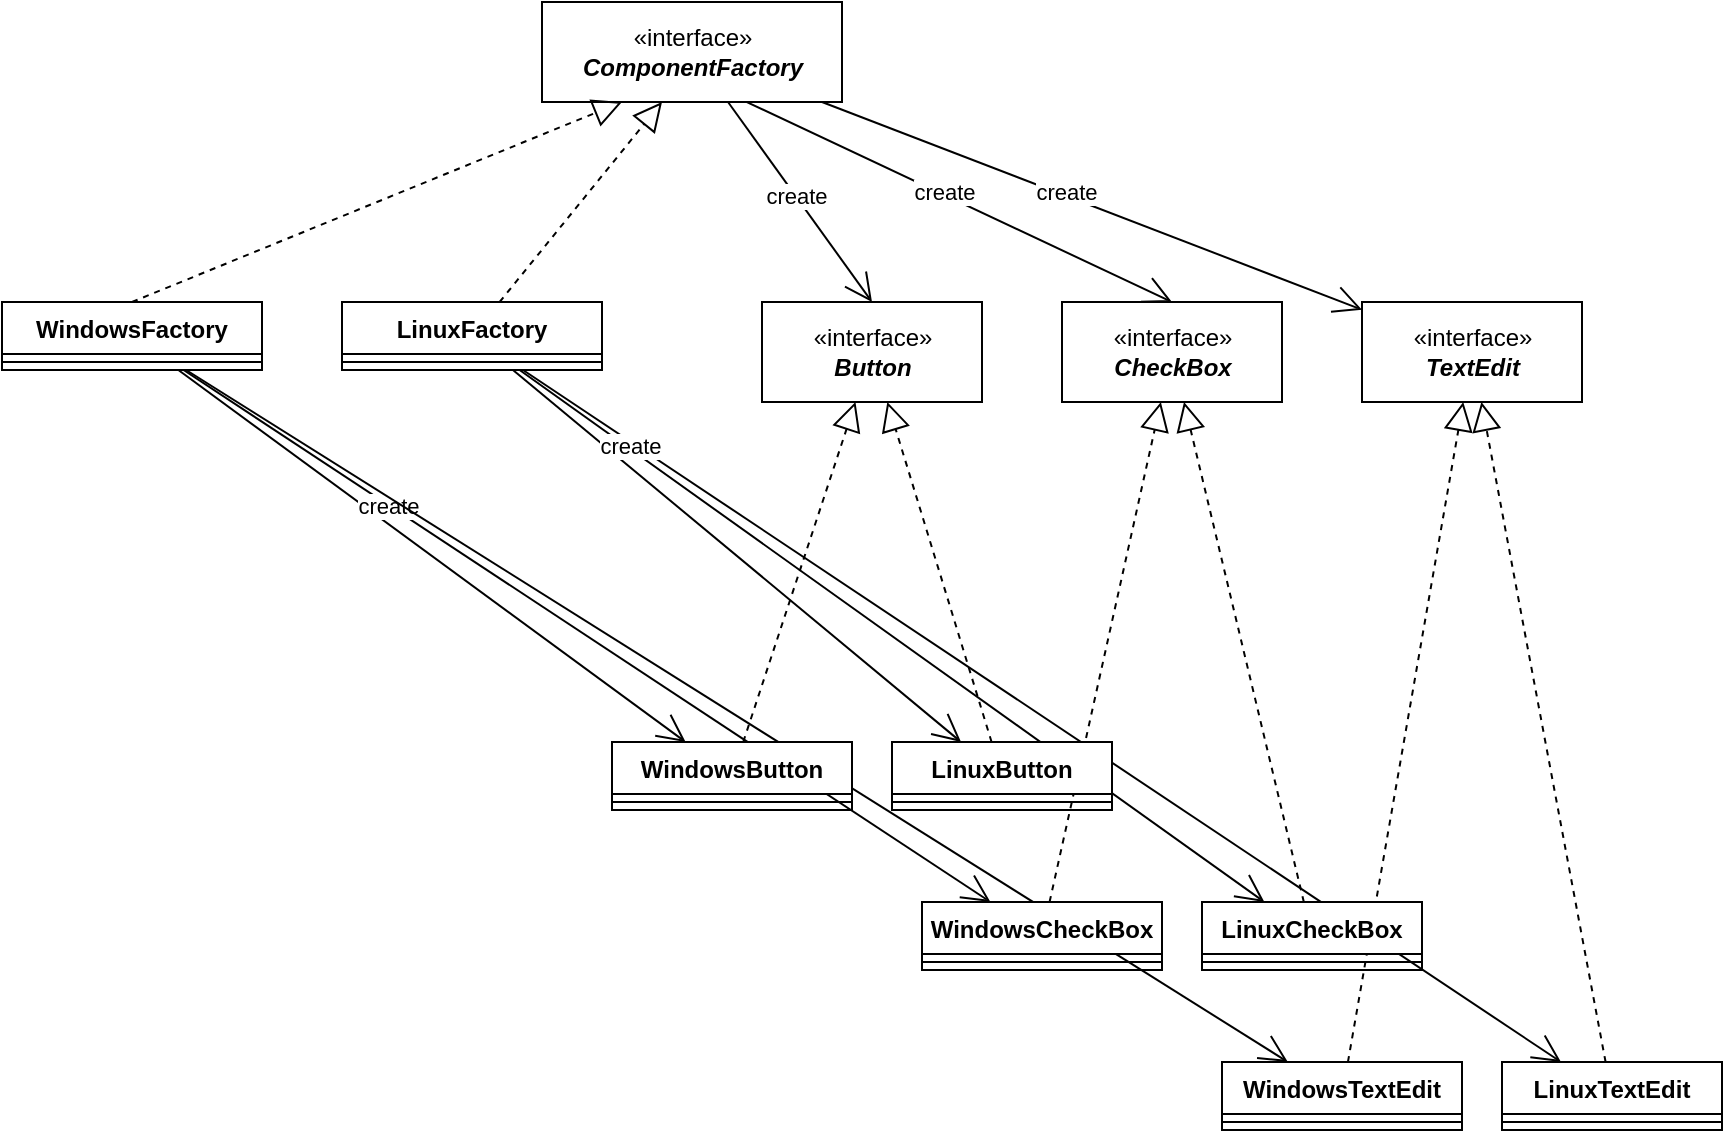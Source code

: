 <mxfile version="20.2.3" type="device" pages="2"><diagram id="Ze4D9jzwPGDaO4VgjZOY" name="Default"><mxGraphModel dx="1164" dy="1049" grid="1" gridSize="10" guides="1" tooltips="1" connect="1" arrows="1" fold="1" page="1" pageScale="1" pageWidth="850" pageHeight="1100" math="0" shadow="0"><root><mxCell id="0"/><mxCell id="1" parent="0"/><mxCell id="Q4wlkXs4DMY4pBJdFYu5-1" value="«interface»&lt;br&gt;&lt;b&gt;&lt;i&gt;ComponentFactory&lt;/i&gt;&lt;/b&gt;" style="html=1;" vertex="1" parent="1"><mxGeometry x="390" y="320" width="150" height="50" as="geometry"/></mxCell><mxCell id="Q4wlkXs4DMY4pBJdFYu5-2" value="WindowsFactory" style="swimlane;fontStyle=1;align=center;verticalAlign=top;childLayout=stackLayout;horizontal=1;startSize=26;horizontalStack=0;resizeParent=1;resizeParentMax=0;resizeLast=0;collapsible=1;marginBottom=0;" vertex="1" parent="1"><mxGeometry x="120" y="470" width="130" height="34" as="geometry"/></mxCell><mxCell id="Q4wlkXs4DMY4pBJdFYu5-4" value="" style="line;strokeWidth=1;fillColor=none;align=left;verticalAlign=middle;spacingTop=-1;spacingLeft=3;spacingRight=3;rotatable=0;labelPosition=right;points=[];portConstraint=eastwest;" vertex="1" parent="Q4wlkXs4DMY4pBJdFYu5-2"><mxGeometry y="26" width="130" height="8" as="geometry"/></mxCell><mxCell id="1Cg1n_KTOkG-XmWwrO_l-3" value="LinuxFactory" style="swimlane;fontStyle=1;align=center;verticalAlign=top;childLayout=stackLayout;horizontal=1;startSize=26;horizontalStack=0;resizeParent=1;resizeParentMax=0;resizeLast=0;collapsible=1;marginBottom=0;" vertex="1" parent="1"><mxGeometry x="290" y="470" width="130" height="34" as="geometry"/></mxCell><mxCell id="1Cg1n_KTOkG-XmWwrO_l-4" value="" style="line;strokeWidth=1;fillColor=none;align=left;verticalAlign=middle;spacingTop=-1;spacingLeft=3;spacingRight=3;rotatable=0;labelPosition=right;points=[];portConstraint=eastwest;" vertex="1" parent="1Cg1n_KTOkG-XmWwrO_l-3"><mxGeometry y="26" width="130" height="8" as="geometry"/></mxCell><mxCell id="1Cg1n_KTOkG-XmWwrO_l-5" value="«interface»&lt;br&gt;&lt;b&gt;&lt;i&gt;Button&lt;/i&gt;&lt;/b&gt;" style="html=1;" vertex="1" parent="1"><mxGeometry x="500" y="470" width="110" height="50" as="geometry"/></mxCell><mxCell id="1Cg1n_KTOkG-XmWwrO_l-6" value="«interface»&lt;br&gt;&lt;b&gt;&lt;i&gt;CheckBox&lt;br&gt;&lt;/i&gt;&lt;/b&gt;" style="html=1;" vertex="1" parent="1"><mxGeometry x="650" y="470" width="110" height="50" as="geometry"/></mxCell><mxCell id="1Cg1n_KTOkG-XmWwrO_l-7" value="«interface»&lt;br&gt;&lt;b&gt;&lt;i&gt;TextEdit&lt;br&gt;&lt;/i&gt;&lt;/b&gt;" style="html=1;" vertex="1" parent="1"><mxGeometry x="800" y="470" width="110" height="50" as="geometry"/></mxCell><mxCell id="1Cg1n_KTOkG-XmWwrO_l-24" value="" style="endArrow=block;dashed=1;endFill=0;endSize=12;html=1;rounded=0;exitX=0.5;exitY=0;exitDx=0;exitDy=0;" edge="1" parent="1" source="Q4wlkXs4DMY4pBJdFYu5-2"><mxGeometry width="160" relative="1" as="geometry"><mxPoint x="190" y="430" as="sourcePoint"/><mxPoint x="430" y="370" as="targetPoint"/></mxGeometry></mxCell><mxCell id="1Cg1n_KTOkG-XmWwrO_l-25" value="" style="endArrow=block;dashed=1;endFill=0;endSize=12;html=1;rounded=0;" edge="1" parent="1" source="1Cg1n_KTOkG-XmWwrO_l-3"><mxGeometry width="160" relative="1" as="geometry"><mxPoint x="195" y="480.0" as="sourcePoint"/><mxPoint x="450" y="370" as="targetPoint"/></mxGeometry></mxCell><mxCell id="1Cg1n_KTOkG-XmWwrO_l-26" value="" style="endArrow=open;endFill=1;endSize=12;html=1;rounded=0;entryX=0.5;entryY=0;entryDx=0;entryDy=0;" edge="1" parent="1" source="Q4wlkXs4DMY4pBJdFYu5-1" target="1Cg1n_KTOkG-XmWwrO_l-5"><mxGeometry width="160" relative="1" as="geometry"><mxPoint x="490" y="530" as="sourcePoint"/><mxPoint x="650" y="530" as="targetPoint"/></mxGeometry></mxCell><mxCell id="1Cg1n_KTOkG-XmWwrO_l-30" value="create" style="edgeLabel;html=1;align=center;verticalAlign=middle;resizable=0;points=[];" vertex="1" connectable="0" parent="1Cg1n_KTOkG-XmWwrO_l-26"><mxGeometry x="-0.06" relative="1" as="geometry"><mxPoint as="offset"/></mxGeometry></mxCell><mxCell id="1Cg1n_KTOkG-XmWwrO_l-27" value="" style="endArrow=open;endFill=1;endSize=12;html=1;rounded=0;entryX=0.5;entryY=0;entryDx=0;entryDy=0;exitX=0.683;exitY=1.001;exitDx=0;exitDy=0;exitPerimeter=0;" edge="1" parent="1" source="Q4wlkXs4DMY4pBJdFYu5-1" target="1Cg1n_KTOkG-XmWwrO_l-6"><mxGeometry width="160" relative="1" as="geometry"><mxPoint x="493" y="380" as="sourcePoint"/><mxPoint x="565" y="480" as="targetPoint"/></mxGeometry></mxCell><mxCell id="1Cg1n_KTOkG-XmWwrO_l-31" value="create" style="edgeLabel;html=1;align=center;verticalAlign=middle;resizable=0;points=[];" vertex="1" connectable="0" parent="1Cg1n_KTOkG-XmWwrO_l-27"><mxGeometry x="-0.082" y="1" relative="1" as="geometry"><mxPoint as="offset"/></mxGeometry></mxCell><mxCell id="1Cg1n_KTOkG-XmWwrO_l-28" value="" style="endArrow=open;endFill=1;endSize=12;html=1;rounded=0;" edge="1" parent="1" source="Q4wlkXs4DMY4pBJdFYu5-1" target="1Cg1n_KTOkG-XmWwrO_l-7"><mxGeometry width="160" relative="1" as="geometry"><mxPoint x="502.45" y="380.05" as="sourcePoint"/><mxPoint x="715" y="480" as="targetPoint"/></mxGeometry></mxCell><mxCell id="1Cg1n_KTOkG-XmWwrO_l-32" value="create" style="edgeLabel;html=1;align=center;verticalAlign=middle;resizable=0;points=[];" vertex="1" connectable="0" parent="1Cg1n_KTOkG-XmWwrO_l-28"><mxGeometry x="-0.102" y="2" relative="1" as="geometry"><mxPoint as="offset"/></mxGeometry></mxCell><mxCell id="1Cg1n_KTOkG-XmWwrO_l-34" value="" style="endArrow=block;dashed=1;endFill=0;endSize=12;html=1;rounded=0;" edge="1" parent="1" source="1Cg1n_KTOkG-XmWwrO_l-8" target="1Cg1n_KTOkG-XmWwrO_l-5"><mxGeometry width="160" relative="1" as="geometry"><mxPoint x="410" y="630" as="sourcePoint"/><mxPoint x="570" y="630" as="targetPoint"/></mxGeometry></mxCell><mxCell id="1Cg1n_KTOkG-XmWwrO_l-35" value="" style="endArrow=block;dashed=1;endFill=0;endSize=12;html=1;rounded=0;" edge="1" parent="1" source="1Cg1n_KTOkG-XmWwrO_l-12" target="1Cg1n_KTOkG-XmWwrO_l-5"><mxGeometry width="160" relative="1" as="geometry"><mxPoint x="410" y="630" as="sourcePoint"/><mxPoint x="570" y="630" as="targetPoint"/></mxGeometry></mxCell><mxCell id="1Cg1n_KTOkG-XmWwrO_l-36" value="" style="endArrow=block;dashed=1;endFill=0;endSize=12;html=1;rounded=0;" edge="1" parent="1" source="1Cg1n_KTOkG-XmWwrO_l-14" target="1Cg1n_KTOkG-XmWwrO_l-6"><mxGeometry width="160" relative="1" as="geometry"><mxPoint x="624.788" y="700" as="sourcePoint"/><mxPoint x="572.665" y="530" as="targetPoint"/></mxGeometry></mxCell><mxCell id="1Cg1n_KTOkG-XmWwrO_l-37" value="" style="endArrow=block;dashed=1;endFill=0;endSize=12;html=1;rounded=0;" edge="1" parent="1" source="1Cg1n_KTOkG-XmWwrO_l-16" target="1Cg1n_KTOkG-XmWwrO_l-6"><mxGeometry width="160" relative="1" as="geometry"><mxPoint x="653.784" y="780" as="sourcePoint"/><mxPoint x="709.435" y="530" as="targetPoint"/></mxGeometry></mxCell><mxCell id="1Cg1n_KTOkG-XmWwrO_l-38" value="" style="endArrow=block;dashed=1;endFill=0;endSize=12;html=1;rounded=0;" edge="1" parent="1" source="1Cg1n_KTOkG-XmWwrO_l-20" target="1Cg1n_KTOkG-XmWwrO_l-7"><mxGeometry width="160" relative="1" as="geometry"><mxPoint x="780.925" y="780" as="sourcePoint"/><mxPoint x="720.993" y="530" as="targetPoint"/></mxGeometry></mxCell><mxCell id="1Cg1n_KTOkG-XmWwrO_l-39" value="" style="endArrow=block;dashed=1;endFill=0;endSize=12;html=1;rounded=0;" edge="1" parent="1" source="1Cg1n_KTOkG-XmWwrO_l-18" target="1Cg1n_KTOkG-XmWwrO_l-7"><mxGeometry width="160" relative="1" as="geometry"><mxPoint x="931.801" y="860" as="sourcePoint"/><mxPoint x="869.704" y="530" as="targetPoint"/></mxGeometry></mxCell><mxCell id="1Cg1n_KTOkG-XmWwrO_l-40" value="" style="endArrow=open;endFill=1;endSize=12;html=1;rounded=0;" edge="1" parent="1" source="Q4wlkXs4DMY4pBJdFYu5-2" target="1Cg1n_KTOkG-XmWwrO_l-8"><mxGeometry width="160" relative="1" as="geometry"><mxPoint x="350" y="700" as="sourcePoint"/><mxPoint x="510" y="700" as="targetPoint"/></mxGeometry></mxCell><mxCell id="1Cg1n_KTOkG-XmWwrO_l-41" value="" style="endArrow=open;endFill=1;endSize=12;html=1;rounded=0;" edge="1" parent="1" source="Q4wlkXs4DMY4pBJdFYu5-2" target="1Cg1n_KTOkG-XmWwrO_l-14"><mxGeometry width="160" relative="1" as="geometry"><mxPoint x="218.182" y="514" as="sourcePoint"/><mxPoint x="471.818" y="700" as="targetPoint"/></mxGeometry></mxCell><mxCell id="1Cg1n_KTOkG-XmWwrO_l-43" value="create" style="edgeLabel;html=1;align=center;verticalAlign=middle;resizable=0;points=[];" vertex="1" connectable="0" parent="1Cg1n_KTOkG-XmWwrO_l-41"><mxGeometry x="-0.494" relative="1" as="geometry"><mxPoint as="offset"/></mxGeometry></mxCell><mxCell id="1Cg1n_KTOkG-XmWwrO_l-42" value="" style="endArrow=open;endFill=1;endSize=12;html=1;rounded=0;" edge="1" parent="1" source="Q4wlkXs4DMY4pBJdFYu5-2" target="1Cg1n_KTOkG-XmWwrO_l-18"><mxGeometry width="160" relative="1" as="geometry"><mxPoint x="220.783" y="514" as="sourcePoint"/><mxPoint x="624.217" y="780" as="targetPoint"/></mxGeometry></mxCell><mxCell id="1Cg1n_KTOkG-XmWwrO_l-8" value="WindowsButton" style="swimlane;fontStyle=1;align=center;verticalAlign=top;childLayout=stackLayout;horizontal=1;startSize=26;horizontalStack=0;resizeParent=1;resizeParentMax=0;resizeLast=0;collapsible=1;marginBottom=0;" vertex="1" parent="1"><mxGeometry x="425" y="690" width="120" height="34" as="geometry"/></mxCell><mxCell id="1Cg1n_KTOkG-XmWwrO_l-10" value="" style="line;strokeWidth=1;fillColor=none;align=left;verticalAlign=middle;spacingTop=-1;spacingLeft=3;spacingRight=3;rotatable=0;labelPosition=right;points=[];portConstraint=eastwest;" vertex="1" parent="1Cg1n_KTOkG-XmWwrO_l-8"><mxGeometry y="26" width="120" height="8" as="geometry"/></mxCell><mxCell id="1Cg1n_KTOkG-XmWwrO_l-14" value="WindowsCheckBox" style="swimlane;fontStyle=1;align=center;verticalAlign=top;childLayout=stackLayout;horizontal=1;startSize=26;horizontalStack=0;resizeParent=1;resizeParentMax=0;resizeLast=0;collapsible=1;marginBottom=0;" vertex="1" parent="1"><mxGeometry x="580" y="770" width="120" height="34" as="geometry"/></mxCell><mxCell id="1Cg1n_KTOkG-XmWwrO_l-15" value="" style="line;strokeWidth=1;fillColor=none;align=left;verticalAlign=middle;spacingTop=-1;spacingLeft=3;spacingRight=3;rotatable=0;labelPosition=right;points=[];portConstraint=eastwest;" vertex="1" parent="1Cg1n_KTOkG-XmWwrO_l-14"><mxGeometry y="26" width="120" height="8" as="geometry"/></mxCell><mxCell id="1Cg1n_KTOkG-XmWwrO_l-18" value="WindowsTextEdit" style="swimlane;fontStyle=1;align=center;verticalAlign=top;childLayout=stackLayout;horizontal=1;startSize=26;horizontalStack=0;resizeParent=1;resizeParentMax=0;resizeLast=0;collapsible=1;marginBottom=0;" vertex="1" parent="1"><mxGeometry x="730" y="850" width="120" height="34" as="geometry"/></mxCell><mxCell id="1Cg1n_KTOkG-XmWwrO_l-19" value="" style="line;strokeWidth=1;fillColor=none;align=left;verticalAlign=middle;spacingTop=-1;spacingLeft=3;spacingRight=3;rotatable=0;labelPosition=right;points=[];portConstraint=eastwest;" vertex="1" parent="1Cg1n_KTOkG-XmWwrO_l-18"><mxGeometry y="26" width="120" height="8" as="geometry"/></mxCell><mxCell id="1Cg1n_KTOkG-XmWwrO_l-44" value="" style="endArrow=open;endFill=1;endSize=12;html=1;rounded=0;" edge="1" parent="1" source="1Cg1n_KTOkG-XmWwrO_l-3" target="1Cg1n_KTOkG-XmWwrO_l-12"><mxGeometry width="160" relative="1" as="geometry"><mxPoint x="218.182" y="514" as="sourcePoint"/><mxPoint x="471.818" y="700" as="targetPoint"/></mxGeometry></mxCell><mxCell id="1Cg1n_KTOkG-XmWwrO_l-45" value="" style="endArrow=open;endFill=1;endSize=12;html=1;rounded=0;" edge="1" parent="1" source="1Cg1n_KTOkG-XmWwrO_l-3" target="1Cg1n_KTOkG-XmWwrO_l-16"><mxGeometry width="160" relative="1" as="geometry"><mxPoint x="385.477" y="514" as="sourcePoint"/><mxPoint x="609.523" y="700" as="targetPoint"/></mxGeometry></mxCell><mxCell id="1Cg1n_KTOkG-XmWwrO_l-46" value="" style="endArrow=open;endFill=1;endSize=12;html=1;rounded=0;" edge="1" parent="1" source="1Cg1n_KTOkG-XmWwrO_l-3" target="1Cg1n_KTOkG-XmWwrO_l-20"><mxGeometry width="160" relative="1" as="geometry"><mxPoint x="388.8" y="514" as="sourcePoint"/><mxPoint x="761.2" y="780" as="targetPoint"/></mxGeometry></mxCell><mxCell id="1Cg1n_KTOkG-XmWwrO_l-47" value="create" style="edgeLabel;html=1;align=center;verticalAlign=middle;resizable=0;points=[];" vertex="1" connectable="0" parent="1Cg1n_KTOkG-XmWwrO_l-46"><mxGeometry x="-0.791" y="-2" relative="1" as="geometry"><mxPoint as="offset"/></mxGeometry></mxCell><mxCell id="1Cg1n_KTOkG-XmWwrO_l-20" value="LinuxTextEdit" style="swimlane;fontStyle=1;align=center;verticalAlign=top;childLayout=stackLayout;horizontal=1;startSize=26;horizontalStack=0;resizeParent=1;resizeParentMax=0;resizeLast=0;collapsible=1;marginBottom=0;" vertex="1" parent="1"><mxGeometry x="870" y="850" width="110" height="34" as="geometry"/></mxCell><mxCell id="1Cg1n_KTOkG-XmWwrO_l-21" value="" style="line;strokeWidth=1;fillColor=none;align=left;verticalAlign=middle;spacingTop=-1;spacingLeft=3;spacingRight=3;rotatable=0;labelPosition=right;points=[];portConstraint=eastwest;" vertex="1" parent="1Cg1n_KTOkG-XmWwrO_l-20"><mxGeometry y="26" width="110" height="8" as="geometry"/></mxCell><mxCell id="1Cg1n_KTOkG-XmWwrO_l-12" value="LinuxButton" style="swimlane;fontStyle=1;align=center;verticalAlign=top;childLayout=stackLayout;horizontal=1;startSize=26;horizontalStack=0;resizeParent=1;resizeParentMax=0;resizeLast=0;collapsible=1;marginBottom=0;" vertex="1" parent="1"><mxGeometry x="565" y="690" width="110" height="34" as="geometry"/></mxCell><mxCell id="1Cg1n_KTOkG-XmWwrO_l-13" value="" style="line;strokeWidth=1;fillColor=none;align=left;verticalAlign=middle;spacingTop=-1;spacingLeft=3;spacingRight=3;rotatable=0;labelPosition=right;points=[];portConstraint=eastwest;" vertex="1" parent="1Cg1n_KTOkG-XmWwrO_l-12"><mxGeometry y="26" width="110" height="8" as="geometry"/></mxCell><mxCell id="1Cg1n_KTOkG-XmWwrO_l-16" value="LinuxCheckBox" style="swimlane;fontStyle=1;align=center;verticalAlign=top;childLayout=stackLayout;horizontal=1;startSize=26;horizontalStack=0;resizeParent=1;resizeParentMax=0;resizeLast=0;collapsible=1;marginBottom=0;" vertex="1" parent="1"><mxGeometry x="720" y="770" width="110" height="34" as="geometry"/></mxCell><mxCell id="1Cg1n_KTOkG-XmWwrO_l-17" value="" style="line;strokeWidth=1;fillColor=none;align=left;verticalAlign=middle;spacingTop=-1;spacingLeft=3;spacingRight=3;rotatable=0;labelPosition=right;points=[];portConstraint=eastwest;" vertex="1" parent="1Cg1n_KTOkG-XmWwrO_l-16"><mxGeometry y="26" width="110" height="8" as="geometry"/></mxCell></root></mxGraphModel></diagram><diagram id="qKxTATlcAKVzsHdYZ22M" name="MacOS Added"><mxGraphModel dx="1956" dy="997" grid="1" gridSize="10" guides="1" tooltips="1" connect="1" arrows="1" fold="1" page="1" pageScale="1" pageWidth="850" pageHeight="1100" math="0" shadow="0"><root><mxCell id="0"/><mxCell id="1" parent="0"/><mxCell id="3GoEfft_SJ9gMDr4fIqW-1" value="«interface»&lt;br&gt;&lt;b&gt;&lt;i&gt;ComponentFactory&lt;/i&gt;&lt;/b&gt;" style="html=1;" vertex="1" parent="1"><mxGeometry x="390" y="320" width="150" height="50" as="geometry"/></mxCell><mxCell id="3GoEfft_SJ9gMDr4fIqW-2" value="WindowsFactory" style="swimlane;fontStyle=1;align=center;verticalAlign=top;childLayout=stackLayout;horizontal=1;startSize=26;horizontalStack=0;resizeParent=1;resizeParentMax=0;resizeLast=0;collapsible=1;marginBottom=0;" vertex="1" parent="1"><mxGeometry x="120" y="470" width="130" height="34" as="geometry"/></mxCell><mxCell id="3GoEfft_SJ9gMDr4fIqW-3" value="" style="line;strokeWidth=1;fillColor=none;align=left;verticalAlign=middle;spacingTop=-1;spacingLeft=3;spacingRight=3;rotatable=0;labelPosition=right;points=[];portConstraint=eastwest;" vertex="1" parent="3GoEfft_SJ9gMDr4fIqW-2"><mxGeometry y="26" width="130" height="8" as="geometry"/></mxCell><mxCell id="3GoEfft_SJ9gMDr4fIqW-4" value="LinuxFactory" style="swimlane;fontStyle=1;align=center;verticalAlign=top;childLayout=stackLayout;horizontal=1;startSize=26;horizontalStack=0;resizeParent=1;resizeParentMax=0;resizeLast=0;collapsible=1;marginBottom=0;" vertex="1" parent="1"><mxGeometry x="290" y="470" width="130" height="34" as="geometry"/></mxCell><mxCell id="3GoEfft_SJ9gMDr4fIqW-5" value="" style="line;strokeWidth=1;fillColor=none;align=left;verticalAlign=middle;spacingTop=-1;spacingLeft=3;spacingRight=3;rotatable=0;labelPosition=right;points=[];portConstraint=eastwest;" vertex="1" parent="3GoEfft_SJ9gMDr4fIqW-4"><mxGeometry y="26" width="130" height="8" as="geometry"/></mxCell><mxCell id="3GoEfft_SJ9gMDr4fIqW-6" value="«interface»&lt;br&gt;&lt;b&gt;&lt;i&gt;Button&lt;/i&gt;&lt;/b&gt;" style="html=1;" vertex="1" parent="1"><mxGeometry x="500" y="470" width="110" height="50" as="geometry"/></mxCell><mxCell id="3GoEfft_SJ9gMDr4fIqW-7" value="«interface»&lt;br&gt;&lt;b&gt;&lt;i&gt;CheckBox&lt;br&gt;&lt;/i&gt;&lt;/b&gt;" style="html=1;" vertex="1" parent="1"><mxGeometry x="650" y="470" width="110" height="50" as="geometry"/></mxCell><mxCell id="3GoEfft_SJ9gMDr4fIqW-8" value="«interface»&lt;br&gt;&lt;b&gt;&lt;i&gt;TextEdit&lt;br&gt;&lt;/i&gt;&lt;/b&gt;" style="html=1;" vertex="1" parent="1"><mxGeometry x="800" y="470" width="110" height="50" as="geometry"/></mxCell><mxCell id="3GoEfft_SJ9gMDr4fIqW-9" value="" style="endArrow=block;dashed=1;endFill=0;endSize=12;html=1;rounded=0;exitX=0.5;exitY=0;exitDx=0;exitDy=0;" edge="1" parent="1" source="3GoEfft_SJ9gMDr4fIqW-2"><mxGeometry width="160" relative="1" as="geometry"><mxPoint x="190" y="430" as="sourcePoint"/><mxPoint x="430" y="370" as="targetPoint"/></mxGeometry></mxCell><mxCell id="3GoEfft_SJ9gMDr4fIqW-10" value="" style="endArrow=block;dashed=1;endFill=0;endSize=12;html=1;rounded=0;" edge="1" parent="1" source="3GoEfft_SJ9gMDr4fIqW-4"><mxGeometry width="160" relative="1" as="geometry"><mxPoint x="195" y="480.0" as="sourcePoint"/><mxPoint x="450" y="370" as="targetPoint"/></mxGeometry></mxCell><mxCell id="3GoEfft_SJ9gMDr4fIqW-11" value="" style="endArrow=open;endFill=1;endSize=12;html=1;rounded=0;entryX=0.5;entryY=0;entryDx=0;entryDy=0;" edge="1" parent="1" source="3GoEfft_SJ9gMDr4fIqW-1" target="3GoEfft_SJ9gMDr4fIqW-6"><mxGeometry width="160" relative="1" as="geometry"><mxPoint x="490" y="530" as="sourcePoint"/><mxPoint x="650" y="530" as="targetPoint"/></mxGeometry></mxCell><mxCell id="3GoEfft_SJ9gMDr4fIqW-12" value="create" style="edgeLabel;html=1;align=center;verticalAlign=middle;resizable=0;points=[];" vertex="1" connectable="0" parent="3GoEfft_SJ9gMDr4fIqW-11"><mxGeometry x="-0.06" relative="1" as="geometry"><mxPoint as="offset"/></mxGeometry></mxCell><mxCell id="3GoEfft_SJ9gMDr4fIqW-13" value="" style="endArrow=open;endFill=1;endSize=12;html=1;rounded=0;entryX=0.5;entryY=0;entryDx=0;entryDy=0;exitX=0.683;exitY=1.001;exitDx=0;exitDy=0;exitPerimeter=0;" edge="1" parent="1" source="3GoEfft_SJ9gMDr4fIqW-1" target="3GoEfft_SJ9gMDr4fIqW-7"><mxGeometry width="160" relative="1" as="geometry"><mxPoint x="493" y="380" as="sourcePoint"/><mxPoint x="565" y="480" as="targetPoint"/></mxGeometry></mxCell><mxCell id="3GoEfft_SJ9gMDr4fIqW-14" value="create" style="edgeLabel;html=1;align=center;verticalAlign=middle;resizable=0;points=[];" vertex="1" connectable="0" parent="3GoEfft_SJ9gMDr4fIqW-13"><mxGeometry x="-0.082" y="1" relative="1" as="geometry"><mxPoint as="offset"/></mxGeometry></mxCell><mxCell id="3GoEfft_SJ9gMDr4fIqW-15" value="" style="endArrow=open;endFill=1;endSize=12;html=1;rounded=0;" edge="1" parent="1" source="3GoEfft_SJ9gMDr4fIqW-1" target="3GoEfft_SJ9gMDr4fIqW-8"><mxGeometry width="160" relative="1" as="geometry"><mxPoint x="502.45" y="380.05" as="sourcePoint"/><mxPoint x="715" y="480" as="targetPoint"/></mxGeometry></mxCell><mxCell id="3GoEfft_SJ9gMDr4fIqW-16" value="create" style="edgeLabel;html=1;align=center;verticalAlign=middle;resizable=0;points=[];" vertex="1" connectable="0" parent="3GoEfft_SJ9gMDr4fIqW-15"><mxGeometry x="-0.102" y="2" relative="1" as="geometry"><mxPoint as="offset"/></mxGeometry></mxCell><mxCell id="3GoEfft_SJ9gMDr4fIqW-17" value="" style="endArrow=block;dashed=1;endFill=0;endSize=12;html=1;rounded=0;" edge="1" parent="1" source="3GoEfft_SJ9gMDr4fIqW-27" target="3GoEfft_SJ9gMDr4fIqW-6"><mxGeometry width="160" relative="1" as="geometry"><mxPoint x="410" y="630" as="sourcePoint"/><mxPoint x="570" y="630" as="targetPoint"/></mxGeometry></mxCell><mxCell id="3GoEfft_SJ9gMDr4fIqW-18" value="" style="endArrow=block;dashed=1;endFill=0;endSize=12;html=1;rounded=0;" edge="1" parent="1" source="3GoEfft_SJ9gMDr4fIqW-39" target="3GoEfft_SJ9gMDr4fIqW-6"><mxGeometry width="160" relative="1" as="geometry"><mxPoint x="410" y="630" as="sourcePoint"/><mxPoint x="570" y="630" as="targetPoint"/></mxGeometry></mxCell><mxCell id="3GoEfft_SJ9gMDr4fIqW-19" value="" style="endArrow=block;dashed=1;endFill=0;endSize=12;html=1;rounded=0;" edge="1" parent="1" source="3GoEfft_SJ9gMDr4fIqW-29" target="3GoEfft_SJ9gMDr4fIqW-7"><mxGeometry width="160" relative="1" as="geometry"><mxPoint x="624.788" y="700" as="sourcePoint"/><mxPoint x="572.665" y="530" as="targetPoint"/></mxGeometry></mxCell><mxCell id="3GoEfft_SJ9gMDr4fIqW-20" value="" style="endArrow=block;dashed=1;endFill=0;endSize=12;html=1;rounded=0;" edge="1" parent="1" source="3GoEfft_SJ9gMDr4fIqW-41" target="3GoEfft_SJ9gMDr4fIqW-7"><mxGeometry width="160" relative="1" as="geometry"><mxPoint x="653.784" y="780" as="sourcePoint"/><mxPoint x="709.435" y="530" as="targetPoint"/></mxGeometry></mxCell><mxCell id="3GoEfft_SJ9gMDr4fIqW-21" value="" style="endArrow=block;dashed=1;endFill=0;endSize=12;html=1;rounded=0;" edge="1" parent="1" source="3GoEfft_SJ9gMDr4fIqW-37" target="3GoEfft_SJ9gMDr4fIqW-8"><mxGeometry width="160" relative="1" as="geometry"><mxPoint x="780.925" y="780" as="sourcePoint"/><mxPoint x="720.993" y="530" as="targetPoint"/></mxGeometry></mxCell><mxCell id="3GoEfft_SJ9gMDr4fIqW-22" value="" style="endArrow=block;dashed=1;endFill=0;endSize=12;html=1;rounded=0;" edge="1" parent="1" source="3GoEfft_SJ9gMDr4fIqW-31" target="3GoEfft_SJ9gMDr4fIqW-8"><mxGeometry width="160" relative="1" as="geometry"><mxPoint x="931.801" y="860" as="sourcePoint"/><mxPoint x="869.704" y="530" as="targetPoint"/></mxGeometry></mxCell><mxCell id="3GoEfft_SJ9gMDr4fIqW-23" value="" style="endArrow=open;endFill=1;endSize=12;html=1;rounded=0;" edge="1" parent="1" source="3GoEfft_SJ9gMDr4fIqW-2" target="3GoEfft_SJ9gMDr4fIqW-27"><mxGeometry width="160" relative="1" as="geometry"><mxPoint x="350" y="700" as="sourcePoint"/><mxPoint x="510" y="700" as="targetPoint"/></mxGeometry></mxCell><mxCell id="3GoEfft_SJ9gMDr4fIqW-24" value="" style="endArrow=open;endFill=1;endSize=12;html=1;rounded=0;" edge="1" parent="1" source="3GoEfft_SJ9gMDr4fIqW-2" target="3GoEfft_SJ9gMDr4fIqW-29"><mxGeometry width="160" relative="1" as="geometry"><mxPoint x="218.182" y="514" as="sourcePoint"/><mxPoint x="471.818" y="700" as="targetPoint"/></mxGeometry></mxCell><mxCell id="3GoEfft_SJ9gMDr4fIqW-25" value="create" style="edgeLabel;html=1;align=center;verticalAlign=middle;resizable=0;points=[];" vertex="1" connectable="0" parent="3GoEfft_SJ9gMDr4fIqW-24"><mxGeometry x="-0.494" relative="1" as="geometry"><mxPoint as="offset"/></mxGeometry></mxCell><mxCell id="3GoEfft_SJ9gMDr4fIqW-26" value="" style="endArrow=open;endFill=1;endSize=12;html=1;rounded=0;" edge="1" parent="1" source="3GoEfft_SJ9gMDr4fIqW-2" target="3GoEfft_SJ9gMDr4fIqW-31"><mxGeometry width="160" relative="1" as="geometry"><mxPoint x="220.783" y="514" as="sourcePoint"/><mxPoint x="624.217" y="780" as="targetPoint"/></mxGeometry></mxCell><mxCell id="3GoEfft_SJ9gMDr4fIqW-33" value="" style="endArrow=open;endFill=1;endSize=12;html=1;rounded=0;" edge="1" parent="1" source="3GoEfft_SJ9gMDr4fIqW-4" target="3GoEfft_SJ9gMDr4fIqW-39"><mxGeometry width="160" relative="1" as="geometry"><mxPoint x="218.182" y="514" as="sourcePoint"/><mxPoint x="471.818" y="700" as="targetPoint"/></mxGeometry></mxCell><mxCell id="3GoEfft_SJ9gMDr4fIqW-34" value="" style="endArrow=open;endFill=1;endSize=12;html=1;rounded=0;" edge="1" parent="1" source="3GoEfft_SJ9gMDr4fIqW-4" target="3GoEfft_SJ9gMDr4fIqW-41"><mxGeometry width="160" relative="1" as="geometry"><mxPoint x="385.477" y="514" as="sourcePoint"/><mxPoint x="609.523" y="700" as="targetPoint"/></mxGeometry></mxCell><mxCell id="3GoEfft_SJ9gMDr4fIqW-35" value="" style="endArrow=open;endFill=1;endSize=12;html=1;rounded=0;" edge="1" parent="1" source="3GoEfft_SJ9gMDr4fIqW-4" target="3GoEfft_SJ9gMDr4fIqW-37"><mxGeometry width="160" relative="1" as="geometry"><mxPoint x="388.8" y="514" as="sourcePoint"/><mxPoint x="761.2" y="780" as="targetPoint"/></mxGeometry></mxCell><mxCell id="3GoEfft_SJ9gMDr4fIqW-36" value="create" style="edgeLabel;html=1;align=center;verticalAlign=middle;resizable=0;points=[];" vertex="1" connectable="0" parent="3GoEfft_SJ9gMDr4fIqW-35"><mxGeometry x="-0.791" y="-2" relative="1" as="geometry"><mxPoint as="offset"/></mxGeometry></mxCell><mxCell id="3GoEfft_SJ9gMDr4fIqW-43" value="MacOSFactory" style="swimlane;fontStyle=1;align=center;verticalAlign=top;childLayout=stackLayout;horizontal=1;startSize=26;horizontalStack=0;resizeParent=1;resizeParentMax=0;resizeLast=0;collapsible=1;marginBottom=0;" vertex="1" parent="1"><mxGeometry x="-50" y="470" width="130" height="34" as="geometry"/></mxCell><mxCell id="3GoEfft_SJ9gMDr4fIqW-44" value="" style="line;strokeWidth=1;fillColor=none;align=left;verticalAlign=middle;spacingTop=-1;spacingLeft=3;spacingRight=3;rotatable=0;labelPosition=right;points=[];portConstraint=eastwest;" vertex="1" parent="3GoEfft_SJ9gMDr4fIqW-43"><mxGeometry y="26" width="130" height="8" as="geometry"/></mxCell><mxCell id="3GoEfft_SJ9gMDr4fIqW-45" value="" style="endArrow=open;endFill=1;endSize=12;html=1;rounded=0;" edge="1" parent="1" source="3GoEfft_SJ9gMDr4fIqW-43" target="3GoEfft_SJ9gMDr4fIqW-46"><mxGeometry width="160" relative="1" as="geometry"><mxPoint x="90.002" y="538" as="sourcePoint"/><mxPoint x="170" y="700" as="targetPoint"/></mxGeometry></mxCell><mxCell id="3GoEfft_SJ9gMDr4fIqW-54" value="create" style="edgeLabel;html=1;align=center;verticalAlign=middle;resizable=0;points=[];" vertex="1" connectable="0" parent="3GoEfft_SJ9gMDr4fIqW-45"><mxGeometry x="-0.195" y="2" relative="1" as="geometry"><mxPoint as="offset"/></mxGeometry></mxCell><mxCell id="3GoEfft_SJ9gMDr4fIqW-52" value="" style="endArrow=open;endFill=1;endSize=12;html=1;rounded=0;" edge="1" parent="1" source="3GoEfft_SJ9gMDr4fIqW-43" target="3GoEfft_SJ9gMDr4fIqW-48"><mxGeometry width="160" relative="1" as="geometry"><mxPoint x="50.114" y="514" as="sourcePoint"/><mxPoint x="324.886" y="700" as="targetPoint"/></mxGeometry></mxCell><mxCell id="3GoEfft_SJ9gMDr4fIqW-53" value="" style="endArrow=open;endFill=1;endSize=12;html=1;rounded=0;" edge="1" parent="1" source="3GoEfft_SJ9gMDr4fIqW-43" target="3GoEfft_SJ9gMDr4fIqW-50"><mxGeometry width="160" relative="1" as="geometry"><mxPoint x="52.483" y="514" as="sourcePoint"/><mxPoint x="482.517" y="780" as="targetPoint"/></mxGeometry></mxCell><mxCell id="3GoEfft_SJ9gMDr4fIqW-55" value="" style="endArrow=block;dashed=1;endFill=0;endSize=12;html=1;rounded=0;" edge="1" parent="1" source="3GoEfft_SJ9gMDr4fIqW-43" target="3GoEfft_SJ9gMDr4fIqW-1"><mxGeometry width="160" relative="1" as="geometry"><mxPoint x="70" y="350" as="sourcePoint"/><mxPoint x="230" y="350" as="targetPoint"/></mxGeometry></mxCell><mxCell id="3GoEfft_SJ9gMDr4fIqW-56" value="" style="endArrow=block;dashed=1;endFill=0;endSize=12;html=1;rounded=0;" edge="1" parent="1" source="3GoEfft_SJ9gMDr4fIqW-46" target="3GoEfft_SJ9gMDr4fIqW-6"><mxGeometry width="160" relative="1" as="geometry"><mxPoint x="78.873" y="480" as="sourcePoint"/><mxPoint x="400" y="378.667" as="targetPoint"/></mxGeometry></mxCell><mxCell id="3GoEfft_SJ9gMDr4fIqW-57" value="" style="endArrow=block;dashed=1;endFill=0;endSize=12;html=1;rounded=0;" edge="1" parent="1" source="3GoEfft_SJ9gMDr4fIqW-48" target="3GoEfft_SJ9gMDr4fIqW-7"><mxGeometry width="160" relative="1" as="geometry"><mxPoint x="367.241" y="700" as="sourcePoint"/><mxPoint x="539.646" y="530" as="targetPoint"/></mxGeometry></mxCell><mxCell id="3GoEfft_SJ9gMDr4fIqW-58" value="" style="endArrow=block;dashed=1;endFill=0;endSize=12;html=1;rounded=0;" edge="1" parent="1" source="3GoEfft_SJ9gMDr4fIqW-50" target="3GoEfft_SJ9gMDr4fIqW-8"><mxGeometry width="160" relative="1" as="geometry"><mxPoint x="521.935" y="780" as="sourcePoint"/><mxPoint x="697.449" y="530" as="targetPoint"/></mxGeometry></mxCell><mxCell id="3GoEfft_SJ9gMDr4fIqW-27" value="WindowsButton" style="swimlane;fontStyle=1;align=center;verticalAlign=top;childLayout=stackLayout;horizontal=1;startSize=26;horizontalStack=0;resizeParent=1;resizeParentMax=0;resizeLast=0;collapsible=1;marginBottom=0;" vertex="1" parent="1"><mxGeometry x="425" y="690" width="120" height="34" as="geometry"/></mxCell><mxCell id="3GoEfft_SJ9gMDr4fIqW-28" value="" style="line;strokeWidth=1;fillColor=none;align=left;verticalAlign=middle;spacingTop=-1;spacingLeft=3;spacingRight=3;rotatable=0;labelPosition=right;points=[];portConstraint=eastwest;" vertex="1" parent="3GoEfft_SJ9gMDr4fIqW-27"><mxGeometry y="26" width="120" height="8" as="geometry"/></mxCell><mxCell id="3GoEfft_SJ9gMDr4fIqW-29" value="WindowsCheckBox" style="swimlane;fontStyle=1;align=center;verticalAlign=top;childLayout=stackLayout;horizontal=1;startSize=26;horizontalStack=0;resizeParent=1;resizeParentMax=0;resizeLast=0;collapsible=1;marginBottom=0;" vertex="1" parent="1"><mxGeometry x="580" y="770" width="120" height="34" as="geometry"/></mxCell><mxCell id="3GoEfft_SJ9gMDr4fIqW-30" value="" style="line;strokeWidth=1;fillColor=none;align=left;verticalAlign=middle;spacingTop=-1;spacingLeft=3;spacingRight=3;rotatable=0;labelPosition=right;points=[];portConstraint=eastwest;" vertex="1" parent="3GoEfft_SJ9gMDr4fIqW-29"><mxGeometry y="26" width="120" height="8" as="geometry"/></mxCell><mxCell id="3GoEfft_SJ9gMDr4fIqW-31" value="WindowsTextEdit" style="swimlane;fontStyle=1;align=center;verticalAlign=top;childLayout=stackLayout;horizontal=1;startSize=26;horizontalStack=0;resizeParent=1;resizeParentMax=0;resizeLast=0;collapsible=1;marginBottom=0;" vertex="1" parent="1"><mxGeometry x="730" y="850" width="120" height="34" as="geometry"/></mxCell><mxCell id="3GoEfft_SJ9gMDr4fIqW-32" value="" style="line;strokeWidth=1;fillColor=none;align=left;verticalAlign=middle;spacingTop=-1;spacingLeft=3;spacingRight=3;rotatable=0;labelPosition=right;points=[];portConstraint=eastwest;" vertex="1" parent="3GoEfft_SJ9gMDr4fIqW-31"><mxGeometry y="26" width="120" height="8" as="geometry"/></mxCell><mxCell id="3GoEfft_SJ9gMDr4fIqW-37" value="LinuxTextEdit" style="swimlane;fontStyle=1;align=center;verticalAlign=top;childLayout=stackLayout;horizontal=1;startSize=26;horizontalStack=0;resizeParent=1;resizeParentMax=0;resizeLast=0;collapsible=1;marginBottom=0;" vertex="1" parent="1"><mxGeometry x="870" y="850" width="110" height="34" as="geometry"/></mxCell><mxCell id="3GoEfft_SJ9gMDr4fIqW-38" value="" style="line;strokeWidth=1;fillColor=none;align=left;verticalAlign=middle;spacingTop=-1;spacingLeft=3;spacingRight=3;rotatable=0;labelPosition=right;points=[];portConstraint=eastwest;" vertex="1" parent="3GoEfft_SJ9gMDr4fIqW-37"><mxGeometry y="26" width="110" height="8" as="geometry"/></mxCell><mxCell id="3GoEfft_SJ9gMDr4fIqW-39" value="LinuxButton" style="swimlane;fontStyle=1;align=center;verticalAlign=top;childLayout=stackLayout;horizontal=1;startSize=26;horizontalStack=0;resizeParent=1;resizeParentMax=0;resizeLast=0;collapsible=1;marginBottom=0;" vertex="1" parent="1"><mxGeometry x="565" y="690" width="110" height="34" as="geometry"/></mxCell><mxCell id="3GoEfft_SJ9gMDr4fIqW-40" value="" style="line;strokeWidth=1;fillColor=none;align=left;verticalAlign=middle;spacingTop=-1;spacingLeft=3;spacingRight=3;rotatable=0;labelPosition=right;points=[];portConstraint=eastwest;" vertex="1" parent="3GoEfft_SJ9gMDr4fIqW-39"><mxGeometry y="26" width="110" height="8" as="geometry"/></mxCell><mxCell id="3GoEfft_SJ9gMDr4fIqW-41" value="LinuxCheckBox" style="swimlane;fontStyle=1;align=center;verticalAlign=top;childLayout=stackLayout;horizontal=1;startSize=26;horizontalStack=0;resizeParent=1;resizeParentMax=0;resizeLast=0;collapsible=1;marginBottom=0;" vertex="1" parent="1"><mxGeometry x="720" y="770" width="110" height="34" as="geometry"/></mxCell><mxCell id="3GoEfft_SJ9gMDr4fIqW-42" value="" style="line;strokeWidth=1;fillColor=none;align=left;verticalAlign=middle;spacingTop=-1;spacingLeft=3;spacingRight=3;rotatable=0;labelPosition=right;points=[];portConstraint=eastwest;" vertex="1" parent="3GoEfft_SJ9gMDr4fIqW-41"><mxGeometry y="26" width="110" height="8" as="geometry"/></mxCell><mxCell id="3GoEfft_SJ9gMDr4fIqW-46" value="MacOSButton" style="swimlane;fontStyle=1;align=center;verticalAlign=top;childLayout=stackLayout;horizontal=1;startSize=26;horizontalStack=0;resizeParent=1;resizeParentMax=0;resizeLast=0;collapsible=1;marginBottom=0;" vertex="1" parent="1"><mxGeometry x="280" y="690" width="120" height="34" as="geometry"/></mxCell><mxCell id="3GoEfft_SJ9gMDr4fIqW-47" value="" style="line;strokeWidth=1;fillColor=none;align=left;verticalAlign=middle;spacingTop=-1;spacingLeft=3;spacingRight=3;rotatable=0;labelPosition=right;points=[];portConstraint=eastwest;" vertex="1" parent="3GoEfft_SJ9gMDr4fIqW-46"><mxGeometry y="26" width="120" height="8" as="geometry"/></mxCell><mxCell id="3GoEfft_SJ9gMDr4fIqW-48" value="MacOSCheckBox" style="swimlane;fontStyle=1;align=center;verticalAlign=top;childLayout=stackLayout;horizontal=1;startSize=26;horizontalStack=0;resizeParent=1;resizeParentMax=0;resizeLast=0;collapsible=1;marginBottom=0;" vertex="1" parent="1"><mxGeometry x="440" y="770" width="120" height="34" as="geometry"/></mxCell><mxCell id="3GoEfft_SJ9gMDr4fIqW-49" value="" style="line;strokeWidth=1;fillColor=none;align=left;verticalAlign=middle;spacingTop=-1;spacingLeft=3;spacingRight=3;rotatable=0;labelPosition=right;points=[];portConstraint=eastwest;" vertex="1" parent="3GoEfft_SJ9gMDr4fIqW-48"><mxGeometry y="26" width="120" height="8" as="geometry"/></mxCell><mxCell id="3GoEfft_SJ9gMDr4fIqW-50" value="MacOSTextEdit" style="swimlane;fontStyle=1;align=center;verticalAlign=top;childLayout=stackLayout;horizontal=1;startSize=26;horizontalStack=0;resizeParent=1;resizeParentMax=0;resizeLast=0;collapsible=1;marginBottom=0;" vertex="1" parent="1"><mxGeometry x="590" y="850" width="120" height="34" as="geometry"/></mxCell><mxCell id="3GoEfft_SJ9gMDr4fIqW-51" value="" style="line;strokeWidth=1;fillColor=none;align=left;verticalAlign=middle;spacingTop=-1;spacingLeft=3;spacingRight=3;rotatable=0;labelPosition=right;points=[];portConstraint=eastwest;" vertex="1" parent="3GoEfft_SJ9gMDr4fIqW-50"><mxGeometry y="26" width="120" height="8" as="geometry"/></mxCell></root></mxGraphModel></diagram></mxfile>
